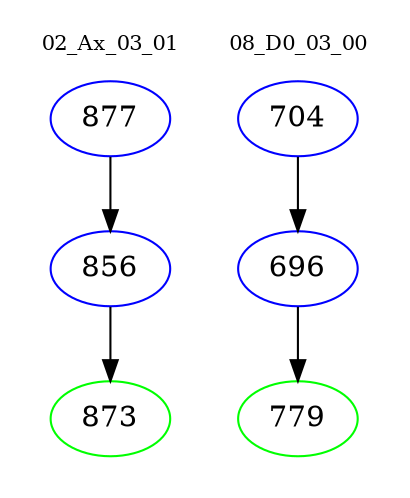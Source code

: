 digraph{
subgraph cluster_0 {
color = white
label = "02_Ax_03_01";
fontsize=10;
T0_877 [label="877", color="blue"]
T0_877 -> T0_856 [color="black"]
T0_856 [label="856", color="blue"]
T0_856 -> T0_873 [color="black"]
T0_873 [label="873", color="green"]
}
subgraph cluster_1 {
color = white
label = "08_D0_03_00";
fontsize=10;
T1_704 [label="704", color="blue"]
T1_704 -> T1_696 [color="black"]
T1_696 [label="696", color="blue"]
T1_696 -> T1_779 [color="black"]
T1_779 [label="779", color="green"]
}
}

